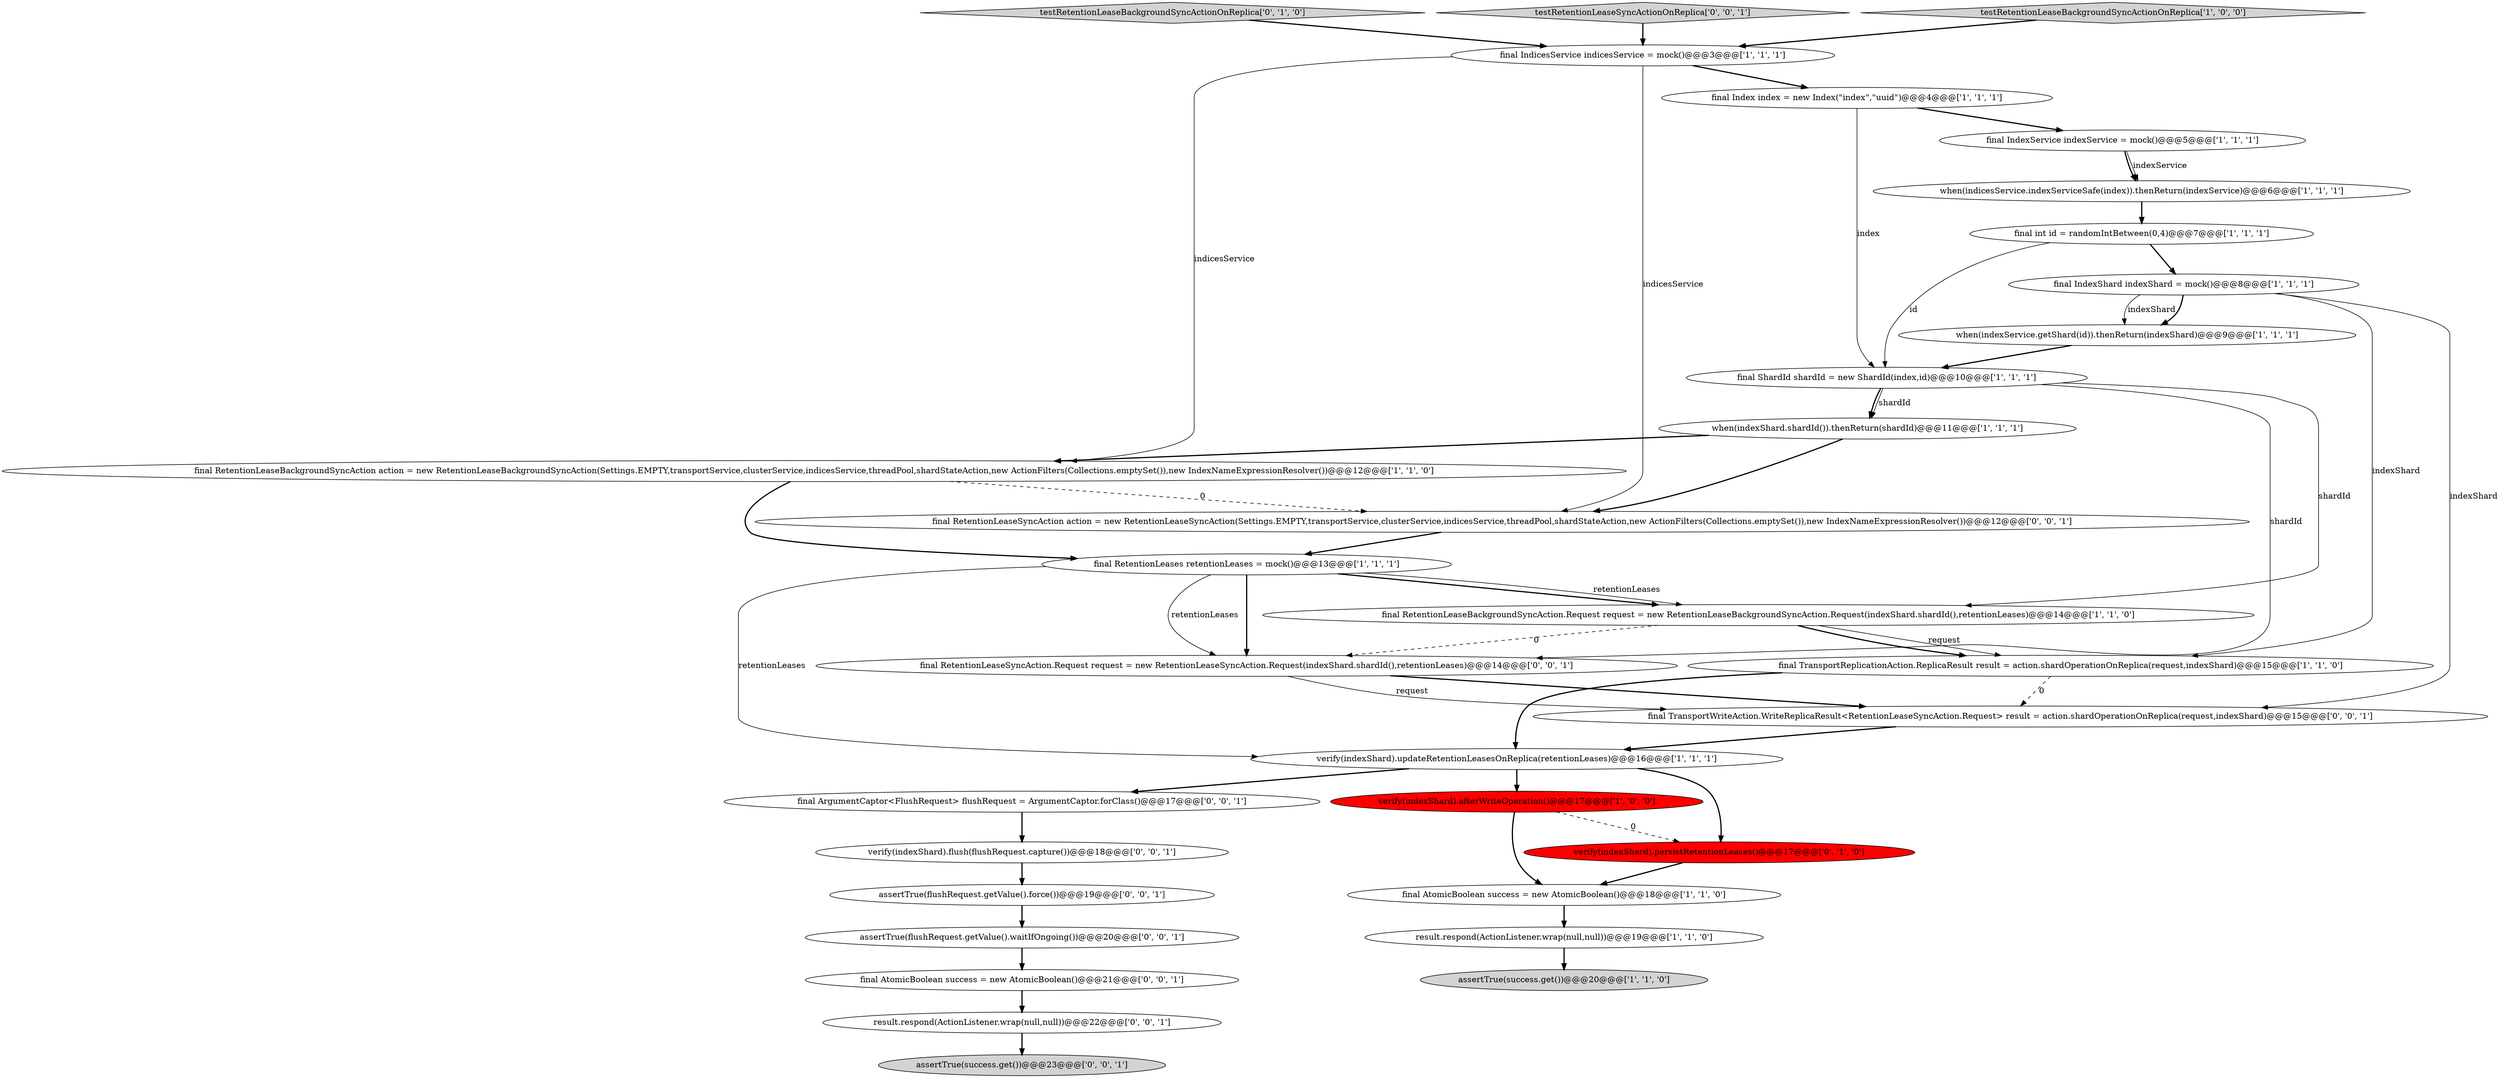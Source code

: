 digraph {
13 [style = filled, label = "final IndicesService indicesService = mock()@@@3@@@['1', '1', '1']", fillcolor = white, shape = ellipse image = "AAA0AAABBB1BBB"];
25 [style = filled, label = "final ArgumentCaptor<FlushRequest> flushRequest = ArgumentCaptor.forClass()@@@17@@@['0', '0', '1']", fillcolor = white, shape = ellipse image = "AAA0AAABBB3BBB"];
20 [style = filled, label = "verify(indexShard).persistRetentionLeases()@@@17@@@['0', '1', '0']", fillcolor = red, shape = ellipse image = "AAA1AAABBB2BBB"];
19 [style = filled, label = "testRetentionLeaseBackgroundSyncActionOnReplica['0', '1', '0']", fillcolor = lightgray, shape = diamond image = "AAA0AAABBB2BBB"];
28 [style = filled, label = "final TransportWriteAction.WriteReplicaResult<RetentionLeaseSyncAction.Request> result = action.shardOperationOnReplica(request,indexShard)@@@15@@@['0', '0', '1']", fillcolor = white, shape = ellipse image = "AAA0AAABBB3BBB"];
7 [style = filled, label = "when(indexShard.shardId()).thenReturn(shardId)@@@11@@@['1', '1', '1']", fillcolor = white, shape = ellipse image = "AAA0AAABBB1BBB"];
0 [style = filled, label = "verify(indexShard).updateRetentionLeasesOnReplica(retentionLeases)@@@16@@@['1', '1', '1']", fillcolor = white, shape = ellipse image = "AAA0AAABBB1BBB"];
22 [style = filled, label = "testRetentionLeaseSyncActionOnReplica['0', '0', '1']", fillcolor = lightgray, shape = diamond image = "AAA0AAABBB3BBB"];
26 [style = filled, label = "final RetentionLeaseSyncAction action = new RetentionLeaseSyncAction(Settings.EMPTY,transportService,clusterService,indicesService,threadPool,shardStateAction,new ActionFilters(Collections.emptySet()),new IndexNameExpressionResolver())@@@12@@@['0', '0', '1']", fillcolor = white, shape = ellipse image = "AAA0AAABBB3BBB"];
17 [style = filled, label = "testRetentionLeaseBackgroundSyncActionOnReplica['1', '0', '0']", fillcolor = lightgray, shape = diamond image = "AAA0AAABBB1BBB"];
9 [style = filled, label = "when(indexService.getShard(id)).thenReturn(indexShard)@@@9@@@['1', '1', '1']", fillcolor = white, shape = ellipse image = "AAA0AAABBB1BBB"];
18 [style = filled, label = "final IndexService indexService = mock()@@@5@@@['1', '1', '1']", fillcolor = white, shape = ellipse image = "AAA0AAABBB1BBB"];
6 [style = filled, label = "final int id = randomIntBetween(0,4)@@@7@@@['1', '1', '1']", fillcolor = white, shape = ellipse image = "AAA0AAABBB1BBB"];
11 [style = filled, label = "final Index index = new Index(\"index\",\"uuid\")@@@4@@@['1', '1', '1']", fillcolor = white, shape = ellipse image = "AAA0AAABBB1BBB"];
27 [style = filled, label = "assertTrue(success.get())@@@23@@@['0', '0', '1']", fillcolor = lightgray, shape = ellipse image = "AAA0AAABBB3BBB"];
29 [style = filled, label = "final AtomicBoolean success = new AtomicBoolean()@@@21@@@['0', '0', '1']", fillcolor = white, shape = ellipse image = "AAA0AAABBB3BBB"];
10 [style = filled, label = "final IndexShard indexShard = mock()@@@8@@@['1', '1', '1']", fillcolor = white, shape = ellipse image = "AAA0AAABBB1BBB"];
8 [style = filled, label = "result.respond(ActionListener.wrap(null,null))@@@19@@@['1', '1', '0']", fillcolor = white, shape = ellipse image = "AAA0AAABBB1BBB"];
24 [style = filled, label = "result.respond(ActionListener.wrap(null,null))@@@22@@@['0', '0', '1']", fillcolor = white, shape = ellipse image = "AAA0AAABBB3BBB"];
30 [style = filled, label = "assertTrue(flushRequest.getValue().waitIfOngoing())@@@20@@@['0', '0', '1']", fillcolor = white, shape = ellipse image = "AAA0AAABBB3BBB"];
14 [style = filled, label = "assertTrue(success.get())@@@20@@@['1', '1', '0']", fillcolor = lightgray, shape = ellipse image = "AAA0AAABBB1BBB"];
5 [style = filled, label = "final AtomicBoolean success = new AtomicBoolean()@@@18@@@['1', '1', '0']", fillcolor = white, shape = ellipse image = "AAA0AAABBB1BBB"];
16 [style = filled, label = "final RetentionLeaseBackgroundSyncAction.Request request = new RetentionLeaseBackgroundSyncAction.Request(indexShard.shardId(),retentionLeases)@@@14@@@['1', '1', '0']", fillcolor = white, shape = ellipse image = "AAA0AAABBB1BBB"];
12 [style = filled, label = "when(indicesService.indexServiceSafe(index)).thenReturn(indexService)@@@6@@@['1', '1', '1']", fillcolor = white, shape = ellipse image = "AAA0AAABBB1BBB"];
2 [style = filled, label = "final TransportReplicationAction.ReplicaResult result = action.shardOperationOnReplica(request,indexShard)@@@15@@@['1', '1', '0']", fillcolor = white, shape = ellipse image = "AAA0AAABBB1BBB"];
31 [style = filled, label = "final RetentionLeaseSyncAction.Request request = new RetentionLeaseSyncAction.Request(indexShard.shardId(),retentionLeases)@@@14@@@['0', '0', '1']", fillcolor = white, shape = ellipse image = "AAA0AAABBB3BBB"];
1 [style = filled, label = "verify(indexShard).afterWriteOperation()@@@17@@@['1', '0', '0']", fillcolor = red, shape = ellipse image = "AAA1AAABBB1BBB"];
23 [style = filled, label = "assertTrue(flushRequest.getValue().force())@@@19@@@['0', '0', '1']", fillcolor = white, shape = ellipse image = "AAA0AAABBB3BBB"];
15 [style = filled, label = "final RetentionLeaseBackgroundSyncAction action = new RetentionLeaseBackgroundSyncAction(Settings.EMPTY,transportService,clusterService,indicesService,threadPool,shardStateAction,new ActionFilters(Collections.emptySet()),new IndexNameExpressionResolver())@@@12@@@['1', '1', '0']", fillcolor = white, shape = ellipse image = "AAA0AAABBB1BBB"];
4 [style = filled, label = "final ShardId shardId = new ShardId(index,id)@@@10@@@['1', '1', '1']", fillcolor = white, shape = ellipse image = "AAA0AAABBB1BBB"];
3 [style = filled, label = "final RetentionLeases retentionLeases = mock()@@@13@@@['1', '1', '1']", fillcolor = white, shape = ellipse image = "AAA0AAABBB1BBB"];
21 [style = filled, label = "verify(indexShard).flush(flushRequest.capture())@@@18@@@['0', '0', '1']", fillcolor = white, shape = ellipse image = "AAA0AAABBB3BBB"];
1->5 [style = bold, label=""];
3->31 [style = solid, label="retentionLeases"];
5->8 [style = bold, label=""];
23->30 [style = bold, label=""];
16->31 [style = dashed, label="0"];
3->31 [style = bold, label=""];
6->4 [style = solid, label="id"];
26->3 [style = bold, label=""];
4->16 [style = solid, label="shardId"];
9->4 [style = bold, label=""];
16->2 [style = solid, label="request"];
18->12 [style = bold, label=""];
4->31 [style = solid, label="shardId"];
8->14 [style = bold, label=""];
3->16 [style = bold, label=""];
16->2 [style = bold, label=""];
15->3 [style = bold, label=""];
12->6 [style = bold, label=""];
13->11 [style = bold, label=""];
30->29 [style = bold, label=""];
4->7 [style = bold, label=""];
11->18 [style = bold, label=""];
20->5 [style = bold, label=""];
31->28 [style = solid, label="request"];
7->26 [style = bold, label=""];
1->20 [style = dashed, label="0"];
28->0 [style = bold, label=""];
11->4 [style = solid, label="index"];
2->0 [style = bold, label=""];
4->7 [style = solid, label="shardId"];
19->13 [style = bold, label=""];
13->26 [style = solid, label="indicesService"];
0->25 [style = bold, label=""];
18->12 [style = solid, label="indexService"];
0->1 [style = bold, label=""];
3->0 [style = solid, label="retentionLeases"];
6->10 [style = bold, label=""];
10->9 [style = solid, label="indexShard"];
2->28 [style = dashed, label="0"];
15->26 [style = dashed, label="0"];
13->15 [style = solid, label="indicesService"];
7->15 [style = bold, label=""];
0->20 [style = bold, label=""];
10->9 [style = bold, label=""];
17->13 [style = bold, label=""];
31->28 [style = bold, label=""];
29->24 [style = bold, label=""];
24->27 [style = bold, label=""];
3->16 [style = solid, label="retentionLeases"];
22->13 [style = bold, label=""];
25->21 [style = bold, label=""];
10->28 [style = solid, label="indexShard"];
10->2 [style = solid, label="indexShard"];
21->23 [style = bold, label=""];
}
